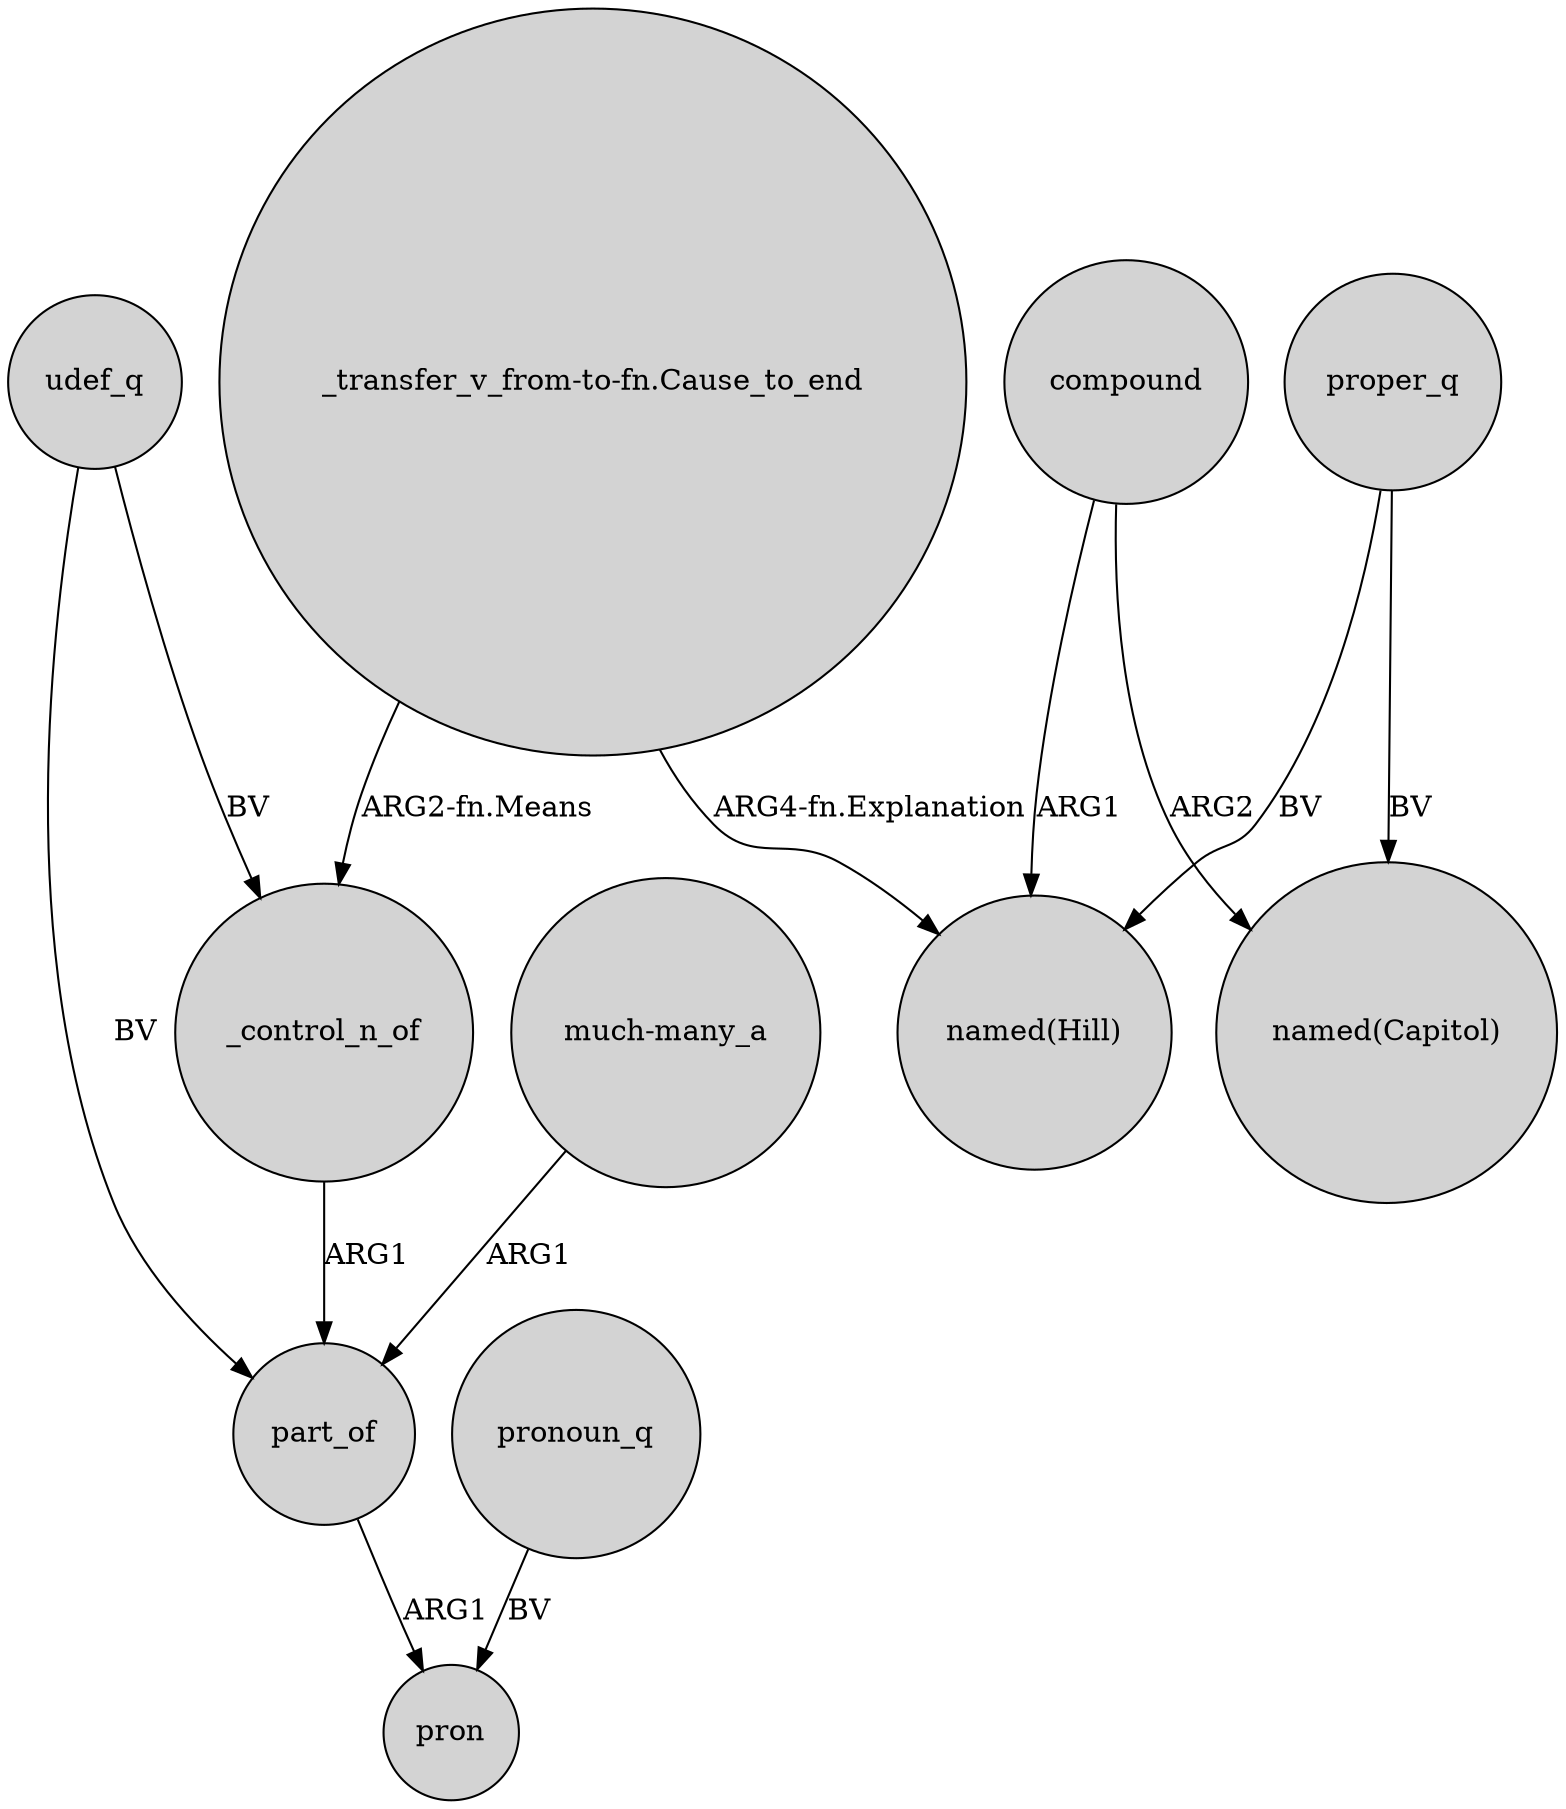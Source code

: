 digraph {
	node [shape=circle style=filled]
	_control_n_of -> part_of [label=ARG1]
	udef_q -> _control_n_of [label=BV]
	"much-many_a" -> part_of [label=ARG1]
	"_transfer_v_from-to-fn.Cause_to_end" -> _control_n_of [label="ARG2-fn.Means"]
	"_transfer_v_from-to-fn.Cause_to_end" -> "named(Hill)" [label="ARG4-fn.Explanation"]
	udef_q -> part_of [label=BV]
	compound -> "named(Capitol)" [label=ARG2]
	proper_q -> "named(Hill)" [label=BV]
	compound -> "named(Hill)" [label=ARG1]
	pronoun_q -> pron [label=BV]
	proper_q -> "named(Capitol)" [label=BV]
	part_of -> pron [label=ARG1]
}

